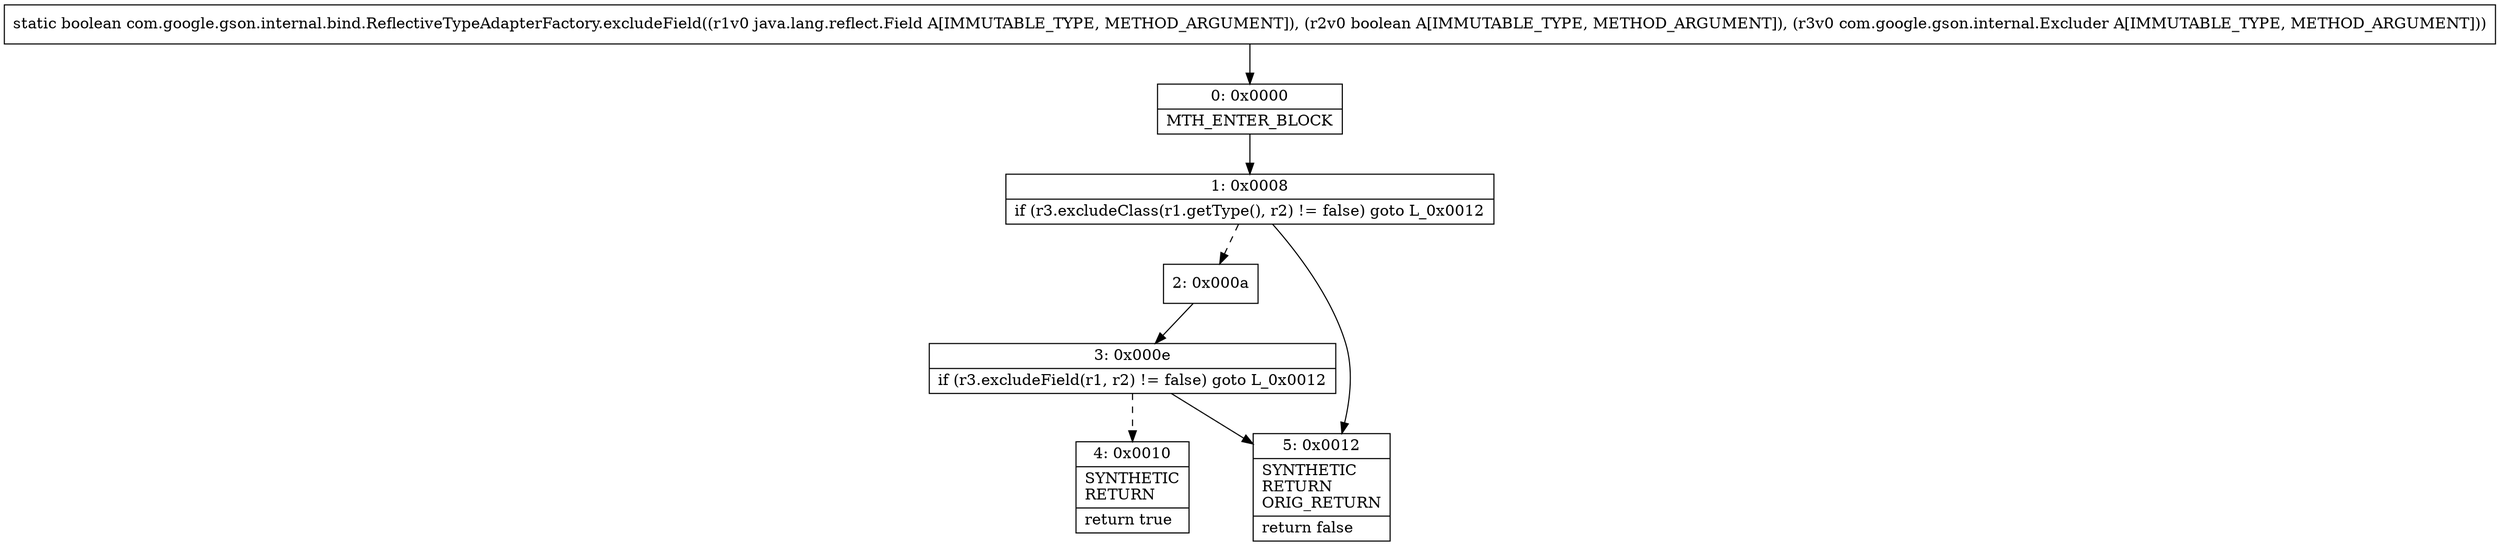digraph "CFG forcom.google.gson.internal.bind.ReflectiveTypeAdapterFactory.excludeField(Ljava\/lang\/reflect\/Field;ZLcom\/google\/gson\/internal\/Excluder;)Z" {
Node_0 [shape=record,label="{0\:\ 0x0000|MTH_ENTER_BLOCK\l}"];
Node_1 [shape=record,label="{1\:\ 0x0008|if (r3.excludeClass(r1.getType(), r2) != false) goto L_0x0012\l}"];
Node_2 [shape=record,label="{2\:\ 0x000a}"];
Node_3 [shape=record,label="{3\:\ 0x000e|if (r3.excludeField(r1, r2) != false) goto L_0x0012\l}"];
Node_4 [shape=record,label="{4\:\ 0x0010|SYNTHETIC\lRETURN\l|return true\l}"];
Node_5 [shape=record,label="{5\:\ 0x0012|SYNTHETIC\lRETURN\lORIG_RETURN\l|return false\l}"];
MethodNode[shape=record,label="{static boolean com.google.gson.internal.bind.ReflectiveTypeAdapterFactory.excludeField((r1v0 java.lang.reflect.Field A[IMMUTABLE_TYPE, METHOD_ARGUMENT]), (r2v0 boolean A[IMMUTABLE_TYPE, METHOD_ARGUMENT]), (r3v0 com.google.gson.internal.Excluder A[IMMUTABLE_TYPE, METHOD_ARGUMENT])) }"];
MethodNode -> Node_0;
Node_0 -> Node_1;
Node_1 -> Node_2[style=dashed];
Node_1 -> Node_5;
Node_2 -> Node_3;
Node_3 -> Node_4[style=dashed];
Node_3 -> Node_5;
}

